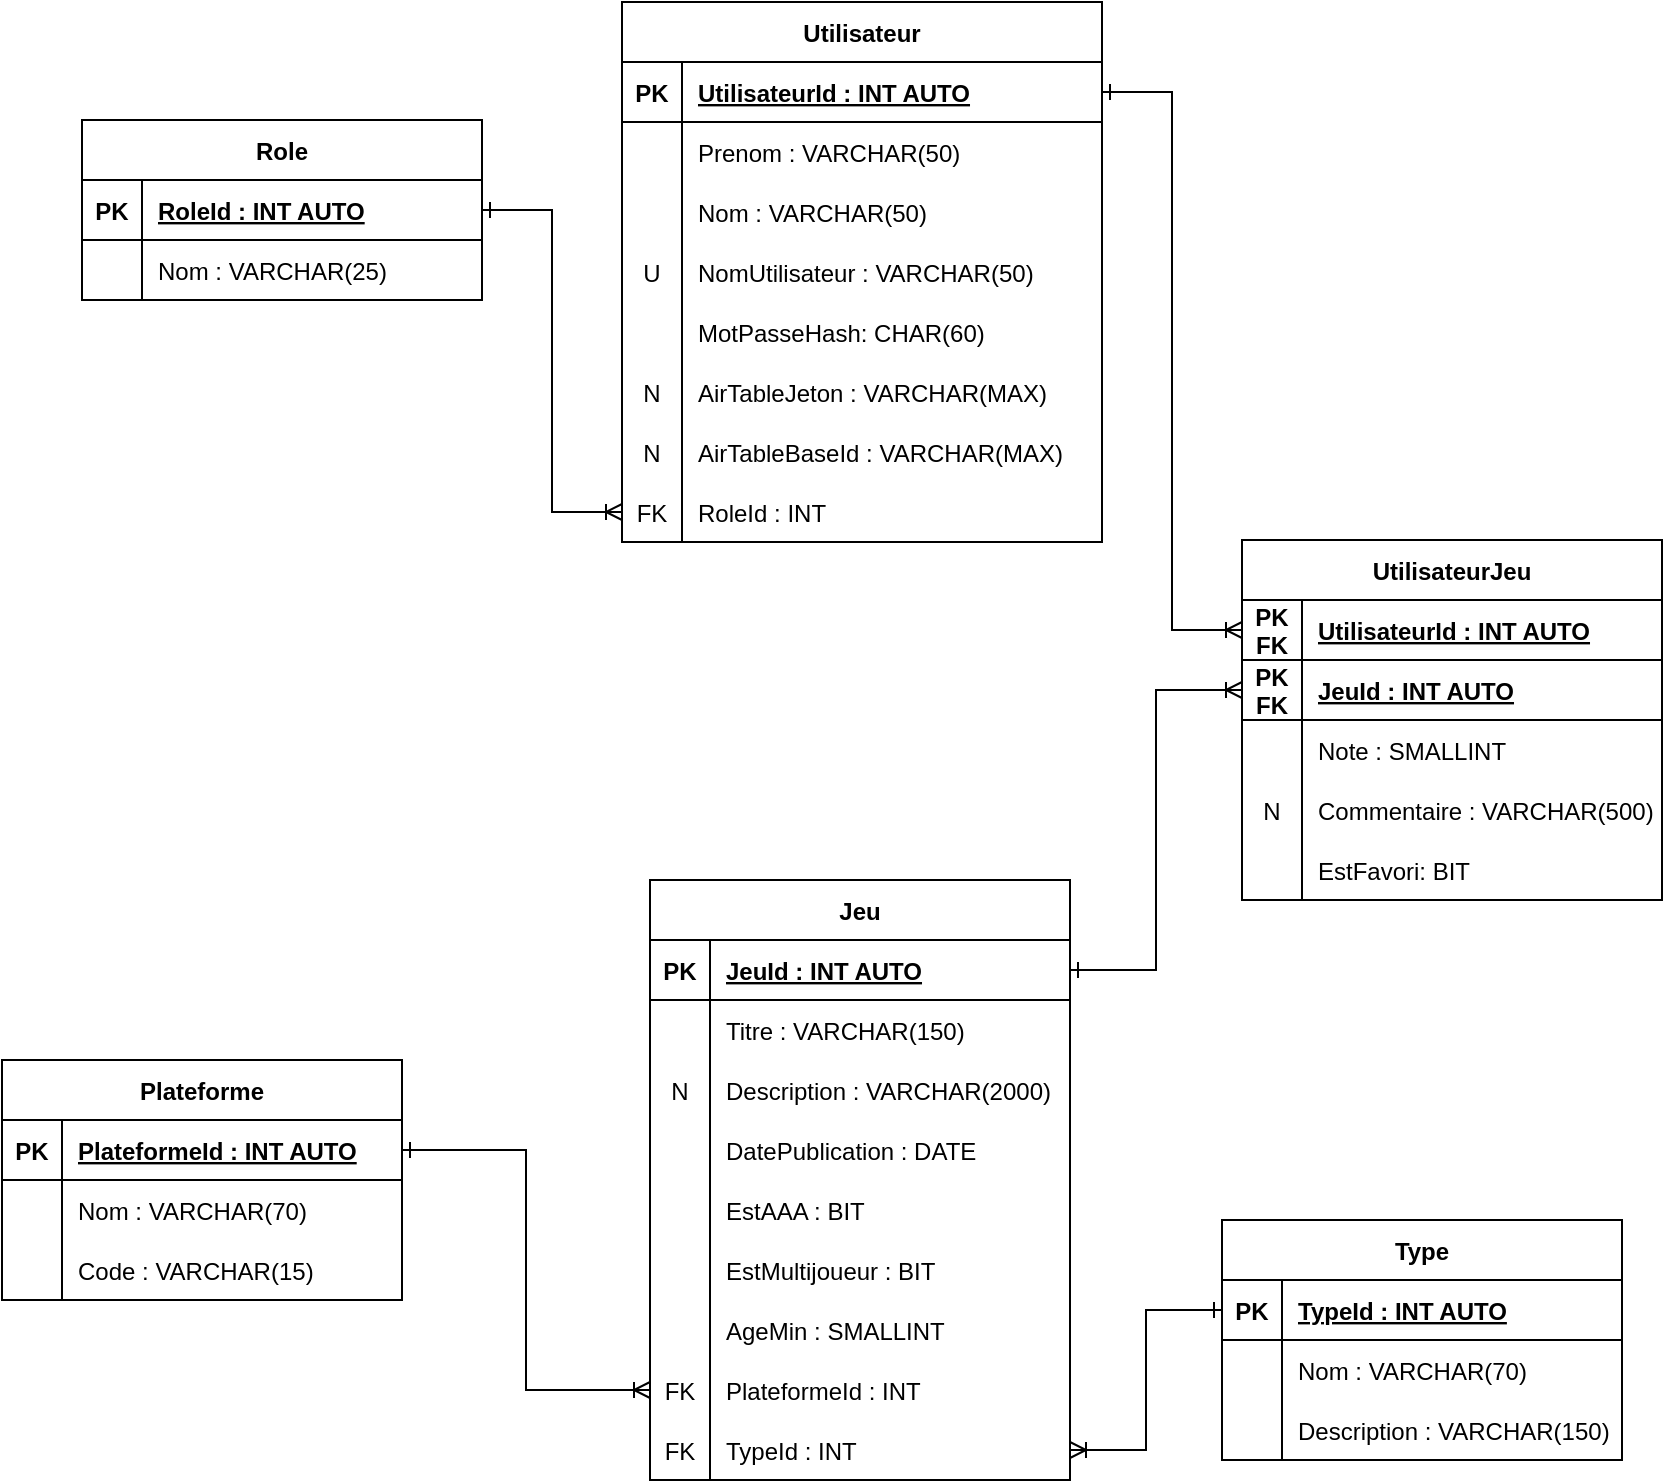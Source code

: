 <mxfile version="20.3.0" type="device"><diagram id="3HKhO9-HUU3BIoC1Ya8w" name="Page-1"><mxGraphModel dx="1038" dy="649" grid="1" gridSize="10" guides="1" tooltips="1" connect="1" arrows="1" fold="1" page="1" pageScale="1" pageWidth="827" pageHeight="1169" math="0" shadow="0"><root><mxCell id="0"/><mxCell id="1" parent="0"/><mxCell id="gZcbpFpNqDnOiTRMemEi-1" value="Utilisateur" style="shape=table;startSize=30;container=1;collapsible=1;childLayout=tableLayout;fixedRows=1;rowLines=0;fontStyle=1;align=center;resizeLast=1;" parent="1" vertex="1"><mxGeometry x="320" y="71" width="240" height="270" as="geometry"/></mxCell><mxCell id="gZcbpFpNqDnOiTRMemEi-2" value="" style="shape=tableRow;horizontal=0;startSize=0;swimlaneHead=0;swimlaneBody=0;fillColor=none;collapsible=0;dropTarget=0;points=[[0,0.5],[1,0.5]];portConstraint=eastwest;top=0;left=0;right=0;bottom=1;" parent="gZcbpFpNqDnOiTRMemEi-1" vertex="1"><mxGeometry y="30" width="240" height="30" as="geometry"/></mxCell><mxCell id="gZcbpFpNqDnOiTRMemEi-3" value="PK" style="shape=partialRectangle;connectable=0;fillColor=none;top=0;left=0;bottom=0;right=0;fontStyle=1;overflow=hidden;" parent="gZcbpFpNqDnOiTRMemEi-2" vertex="1"><mxGeometry width="30" height="30" as="geometry"><mxRectangle width="30" height="30" as="alternateBounds"/></mxGeometry></mxCell><mxCell id="gZcbpFpNqDnOiTRMemEi-4" value="UtilisateurId : INT AUTO" style="shape=partialRectangle;connectable=0;fillColor=none;top=0;left=0;bottom=0;right=0;align=left;spacingLeft=6;fontStyle=5;overflow=hidden;" parent="gZcbpFpNqDnOiTRMemEi-2" vertex="1"><mxGeometry x="30" width="210" height="30" as="geometry"><mxRectangle width="210" height="30" as="alternateBounds"/></mxGeometry></mxCell><mxCell id="gZcbpFpNqDnOiTRMemEi-5" value="" style="shape=tableRow;horizontal=0;startSize=0;swimlaneHead=0;swimlaneBody=0;fillColor=none;collapsible=0;dropTarget=0;points=[[0,0.5],[1,0.5]];portConstraint=eastwest;top=0;left=0;right=0;bottom=0;" parent="gZcbpFpNqDnOiTRMemEi-1" vertex="1"><mxGeometry y="60" width="240" height="30" as="geometry"/></mxCell><mxCell id="gZcbpFpNqDnOiTRMemEi-6" value="" style="shape=partialRectangle;connectable=0;fillColor=none;top=0;left=0;bottom=0;right=0;editable=1;overflow=hidden;" parent="gZcbpFpNqDnOiTRMemEi-5" vertex="1"><mxGeometry width="30" height="30" as="geometry"><mxRectangle width="30" height="30" as="alternateBounds"/></mxGeometry></mxCell><mxCell id="gZcbpFpNqDnOiTRMemEi-7" value="Prenom : VARCHAR(50)" style="shape=partialRectangle;connectable=0;fillColor=none;top=0;left=0;bottom=0;right=0;align=left;spacingLeft=6;overflow=hidden;" parent="gZcbpFpNqDnOiTRMemEi-5" vertex="1"><mxGeometry x="30" width="210" height="30" as="geometry"><mxRectangle width="210" height="30" as="alternateBounds"/></mxGeometry></mxCell><mxCell id="gZcbpFpNqDnOiTRMemEi-8" value="" style="shape=tableRow;horizontal=0;startSize=0;swimlaneHead=0;swimlaneBody=0;fillColor=none;collapsible=0;dropTarget=0;points=[[0,0.5],[1,0.5]];portConstraint=eastwest;top=0;left=0;right=0;bottom=0;" parent="gZcbpFpNqDnOiTRMemEi-1" vertex="1"><mxGeometry y="90" width="240" height="30" as="geometry"/></mxCell><mxCell id="gZcbpFpNqDnOiTRMemEi-9" value="" style="shape=partialRectangle;connectable=0;fillColor=none;top=0;left=0;bottom=0;right=0;editable=1;overflow=hidden;" parent="gZcbpFpNqDnOiTRMemEi-8" vertex="1"><mxGeometry width="30" height="30" as="geometry"><mxRectangle width="30" height="30" as="alternateBounds"/></mxGeometry></mxCell><mxCell id="gZcbpFpNqDnOiTRMemEi-10" value="Nom : VARCHAR(50)" style="shape=partialRectangle;connectable=0;fillColor=none;top=0;left=0;bottom=0;right=0;align=left;spacingLeft=6;overflow=hidden;" parent="gZcbpFpNqDnOiTRMemEi-8" vertex="1"><mxGeometry x="30" width="210" height="30" as="geometry"><mxRectangle width="210" height="30" as="alternateBounds"/></mxGeometry></mxCell><mxCell id="gZcbpFpNqDnOiTRMemEi-11" value="" style="shape=tableRow;horizontal=0;startSize=0;swimlaneHead=0;swimlaneBody=0;fillColor=none;collapsible=0;dropTarget=0;points=[[0,0.5],[1,0.5]];portConstraint=eastwest;top=0;left=0;right=0;bottom=0;" parent="gZcbpFpNqDnOiTRMemEi-1" vertex="1"><mxGeometry y="120" width="240" height="30" as="geometry"/></mxCell><mxCell id="gZcbpFpNqDnOiTRMemEi-12" value="U" style="shape=partialRectangle;connectable=0;fillColor=none;top=0;left=0;bottom=0;right=0;editable=1;overflow=hidden;" parent="gZcbpFpNqDnOiTRMemEi-11" vertex="1"><mxGeometry width="30" height="30" as="geometry"><mxRectangle width="30" height="30" as="alternateBounds"/></mxGeometry></mxCell><mxCell id="gZcbpFpNqDnOiTRMemEi-13" value="NomUtilisateur : VARCHAR(50)" style="shape=partialRectangle;connectable=0;fillColor=none;top=0;left=0;bottom=0;right=0;align=left;spacingLeft=6;overflow=hidden;" parent="gZcbpFpNqDnOiTRMemEi-11" vertex="1"><mxGeometry x="30" width="210" height="30" as="geometry"><mxRectangle width="210" height="30" as="alternateBounds"/></mxGeometry></mxCell><mxCell id="gZcbpFpNqDnOiTRMemEi-14" value="" style="shape=tableRow;horizontal=0;startSize=0;swimlaneHead=0;swimlaneBody=0;fillColor=none;collapsible=0;dropTarget=0;points=[[0,0.5],[1,0.5]];portConstraint=eastwest;top=0;left=0;right=0;bottom=0;" parent="gZcbpFpNqDnOiTRMemEi-1" vertex="1"><mxGeometry y="150" width="240" height="30" as="geometry"/></mxCell><mxCell id="gZcbpFpNqDnOiTRMemEi-15" value="" style="shape=partialRectangle;connectable=0;fillColor=none;top=0;left=0;bottom=0;right=0;editable=1;overflow=hidden;" parent="gZcbpFpNqDnOiTRMemEi-14" vertex="1"><mxGeometry width="30" height="30" as="geometry"><mxRectangle width="30" height="30" as="alternateBounds"/></mxGeometry></mxCell><mxCell id="gZcbpFpNqDnOiTRMemEi-16" value="MotPasseHash: CHAR(60)" style="shape=partialRectangle;connectable=0;fillColor=none;top=0;left=0;bottom=0;right=0;align=left;spacingLeft=6;overflow=hidden;" parent="gZcbpFpNqDnOiTRMemEi-14" vertex="1"><mxGeometry x="30" width="210" height="30" as="geometry"><mxRectangle width="210" height="30" as="alternateBounds"/></mxGeometry></mxCell><mxCell id="gZcbpFpNqDnOiTRMemEi-28" value="" style="shape=tableRow;horizontal=0;startSize=0;swimlaneHead=0;swimlaneBody=0;fillColor=none;collapsible=0;dropTarget=0;points=[[0,0.5],[1,0.5]];portConstraint=eastwest;top=0;left=0;right=0;bottom=0;" parent="gZcbpFpNqDnOiTRMemEi-1" vertex="1"><mxGeometry y="180" width="240" height="30" as="geometry"/></mxCell><mxCell id="gZcbpFpNqDnOiTRMemEi-29" value="N" style="shape=partialRectangle;connectable=0;fillColor=none;top=0;left=0;bottom=0;right=0;editable=1;overflow=hidden;" parent="gZcbpFpNqDnOiTRMemEi-28" vertex="1"><mxGeometry width="30" height="30" as="geometry"><mxRectangle width="30" height="30" as="alternateBounds"/></mxGeometry></mxCell><mxCell id="gZcbpFpNqDnOiTRMemEi-30" value="AirTableJeton : VARCHAR(MAX)" style="shape=partialRectangle;connectable=0;fillColor=none;top=0;left=0;bottom=0;right=0;align=left;spacingLeft=6;overflow=hidden;" parent="gZcbpFpNqDnOiTRMemEi-28" vertex="1"><mxGeometry x="30" width="210" height="30" as="geometry"><mxRectangle width="210" height="30" as="alternateBounds"/></mxGeometry></mxCell><mxCell id="gZcbpFpNqDnOiTRMemEi-31" value="" style="shape=tableRow;horizontal=0;startSize=0;swimlaneHead=0;swimlaneBody=0;fillColor=none;collapsible=0;dropTarget=0;points=[[0,0.5],[1,0.5]];portConstraint=eastwest;top=0;left=0;right=0;bottom=0;" parent="gZcbpFpNqDnOiTRMemEi-1" vertex="1"><mxGeometry y="210" width="240" height="30" as="geometry"/></mxCell><mxCell id="gZcbpFpNqDnOiTRMemEi-32" value="N" style="shape=partialRectangle;connectable=0;fillColor=none;top=0;left=0;bottom=0;right=0;editable=1;overflow=hidden;" parent="gZcbpFpNqDnOiTRMemEi-31" vertex="1"><mxGeometry width="30" height="30" as="geometry"><mxRectangle width="30" height="30" as="alternateBounds"/></mxGeometry></mxCell><mxCell id="gZcbpFpNqDnOiTRMemEi-33" value="AirTableBaseId : VARCHAR(MAX)" style="shape=partialRectangle;connectable=0;fillColor=none;top=0;left=0;bottom=0;right=0;align=left;spacingLeft=6;overflow=hidden;" parent="gZcbpFpNqDnOiTRMemEi-31" vertex="1"><mxGeometry x="30" width="210" height="30" as="geometry"><mxRectangle width="210" height="30" as="alternateBounds"/></mxGeometry></mxCell><mxCell id="gZcbpFpNqDnOiTRMemEi-17" value="" style="shape=tableRow;horizontal=0;startSize=0;swimlaneHead=0;swimlaneBody=0;fillColor=none;collapsible=0;dropTarget=0;points=[[0,0.5],[1,0.5]];portConstraint=eastwest;top=0;left=0;right=0;bottom=0;" parent="gZcbpFpNqDnOiTRMemEi-1" vertex="1"><mxGeometry y="240" width="240" height="30" as="geometry"/></mxCell><mxCell id="gZcbpFpNqDnOiTRMemEi-18" value="FK" style="shape=partialRectangle;connectable=0;fillColor=none;top=0;left=0;bottom=0;right=0;editable=1;overflow=hidden;" parent="gZcbpFpNqDnOiTRMemEi-17" vertex="1"><mxGeometry width="30" height="30" as="geometry"><mxRectangle width="30" height="30" as="alternateBounds"/></mxGeometry></mxCell><mxCell id="gZcbpFpNqDnOiTRMemEi-19" value="RoleId : INT" style="shape=partialRectangle;connectable=0;fillColor=none;top=0;left=0;bottom=0;right=0;align=left;spacingLeft=6;overflow=hidden;" parent="gZcbpFpNqDnOiTRMemEi-17" vertex="1"><mxGeometry x="30" width="210" height="30" as="geometry"><mxRectangle width="210" height="30" as="alternateBounds"/></mxGeometry></mxCell><mxCell id="gZcbpFpNqDnOiTRMemEi-38" value="Jeu" style="shape=table;startSize=30;container=1;collapsible=1;childLayout=tableLayout;fixedRows=1;rowLines=0;fontStyle=1;align=center;resizeLast=1;" parent="1" vertex="1"><mxGeometry x="334" y="510" width="210" height="300" as="geometry"/></mxCell><mxCell id="gZcbpFpNqDnOiTRMemEi-39" value="" style="shape=tableRow;horizontal=0;startSize=0;swimlaneHead=0;swimlaneBody=0;fillColor=none;collapsible=0;dropTarget=0;points=[[0,0.5],[1,0.5]];portConstraint=eastwest;top=0;left=0;right=0;bottom=1;" parent="gZcbpFpNqDnOiTRMemEi-38" vertex="1"><mxGeometry y="30" width="210" height="30" as="geometry"/></mxCell><mxCell id="gZcbpFpNqDnOiTRMemEi-40" value="PK" style="shape=partialRectangle;connectable=0;fillColor=none;top=0;left=0;bottom=0;right=0;fontStyle=1;overflow=hidden;" parent="gZcbpFpNqDnOiTRMemEi-39" vertex="1"><mxGeometry width="30" height="30" as="geometry"><mxRectangle width="30" height="30" as="alternateBounds"/></mxGeometry></mxCell><mxCell id="gZcbpFpNqDnOiTRMemEi-41" value="JeuId : INT AUTO" style="shape=partialRectangle;connectable=0;fillColor=none;top=0;left=0;bottom=0;right=0;align=left;spacingLeft=6;fontStyle=5;overflow=hidden;" parent="gZcbpFpNqDnOiTRMemEi-39" vertex="1"><mxGeometry x="30" width="180" height="30" as="geometry"><mxRectangle width="180" height="30" as="alternateBounds"/></mxGeometry></mxCell><mxCell id="gZcbpFpNqDnOiTRMemEi-42" value="" style="shape=tableRow;horizontal=0;startSize=0;swimlaneHead=0;swimlaneBody=0;fillColor=none;collapsible=0;dropTarget=0;points=[[0,0.5],[1,0.5]];portConstraint=eastwest;top=0;left=0;right=0;bottom=0;" parent="gZcbpFpNqDnOiTRMemEi-38" vertex="1"><mxGeometry y="60" width="210" height="30" as="geometry"/></mxCell><mxCell id="gZcbpFpNqDnOiTRMemEi-43" value="" style="shape=partialRectangle;connectable=0;fillColor=none;top=0;left=0;bottom=0;right=0;editable=1;overflow=hidden;" parent="gZcbpFpNqDnOiTRMemEi-42" vertex="1"><mxGeometry width="30" height="30" as="geometry"><mxRectangle width="30" height="30" as="alternateBounds"/></mxGeometry></mxCell><mxCell id="gZcbpFpNqDnOiTRMemEi-44" value="Titre : VARCHAR(150)" style="shape=partialRectangle;connectable=0;fillColor=none;top=0;left=0;bottom=0;right=0;align=left;spacingLeft=6;overflow=hidden;" parent="gZcbpFpNqDnOiTRMemEi-42" vertex="1"><mxGeometry x="30" width="180" height="30" as="geometry"><mxRectangle width="180" height="30" as="alternateBounds"/></mxGeometry></mxCell><mxCell id="gZcbpFpNqDnOiTRMemEi-45" value="" style="shape=tableRow;horizontal=0;startSize=0;swimlaneHead=0;swimlaneBody=0;fillColor=none;collapsible=0;dropTarget=0;points=[[0,0.5],[1,0.5]];portConstraint=eastwest;top=0;left=0;right=0;bottom=0;" parent="gZcbpFpNqDnOiTRMemEi-38" vertex="1"><mxGeometry y="90" width="210" height="30" as="geometry"/></mxCell><mxCell id="gZcbpFpNqDnOiTRMemEi-46" value="N" style="shape=partialRectangle;connectable=0;fillColor=none;top=0;left=0;bottom=0;right=0;editable=1;overflow=hidden;" parent="gZcbpFpNqDnOiTRMemEi-45" vertex="1"><mxGeometry width="30" height="30" as="geometry"><mxRectangle width="30" height="30" as="alternateBounds"/></mxGeometry></mxCell><mxCell id="gZcbpFpNqDnOiTRMemEi-47" value="Description : VARCHAR(2000)" style="shape=partialRectangle;connectable=0;fillColor=none;top=0;left=0;bottom=0;right=0;align=left;spacingLeft=6;overflow=hidden;" parent="gZcbpFpNqDnOiTRMemEi-45" vertex="1"><mxGeometry x="30" width="180" height="30" as="geometry"><mxRectangle width="180" height="30" as="alternateBounds"/></mxGeometry></mxCell><mxCell id="gZcbpFpNqDnOiTRMemEi-48" value="" style="shape=tableRow;horizontal=0;startSize=0;swimlaneHead=0;swimlaneBody=0;fillColor=none;collapsible=0;dropTarget=0;points=[[0,0.5],[1,0.5]];portConstraint=eastwest;top=0;left=0;right=0;bottom=0;" parent="gZcbpFpNqDnOiTRMemEi-38" vertex="1"><mxGeometry y="120" width="210" height="30" as="geometry"/></mxCell><mxCell id="gZcbpFpNqDnOiTRMemEi-49" value="" style="shape=partialRectangle;connectable=0;fillColor=none;top=0;left=0;bottom=0;right=0;editable=1;overflow=hidden;" parent="gZcbpFpNqDnOiTRMemEi-48" vertex="1"><mxGeometry width="30" height="30" as="geometry"><mxRectangle width="30" height="30" as="alternateBounds"/></mxGeometry></mxCell><mxCell id="gZcbpFpNqDnOiTRMemEi-50" value="DatePublication : DATE" style="shape=partialRectangle;connectable=0;fillColor=none;top=0;left=0;bottom=0;right=0;align=left;spacingLeft=6;overflow=hidden;" parent="gZcbpFpNqDnOiTRMemEi-48" vertex="1"><mxGeometry x="30" width="180" height="30" as="geometry"><mxRectangle width="180" height="30" as="alternateBounds"/></mxGeometry></mxCell><mxCell id="QMsxJXYz7mhaWaohUpVH-1" value="" style="shape=tableRow;horizontal=0;startSize=0;swimlaneHead=0;swimlaneBody=0;fillColor=none;collapsible=0;dropTarget=0;points=[[0,0.5],[1,0.5]];portConstraint=eastwest;top=0;left=0;right=0;bottom=0;" parent="gZcbpFpNqDnOiTRMemEi-38" vertex="1"><mxGeometry y="150" width="210" height="30" as="geometry"/></mxCell><mxCell id="QMsxJXYz7mhaWaohUpVH-2" value="" style="shape=partialRectangle;connectable=0;fillColor=none;top=0;left=0;bottom=0;right=0;editable=1;overflow=hidden;" parent="QMsxJXYz7mhaWaohUpVH-1" vertex="1"><mxGeometry width="30" height="30" as="geometry"><mxRectangle width="30" height="30" as="alternateBounds"/></mxGeometry></mxCell><mxCell id="QMsxJXYz7mhaWaohUpVH-3" value="EstAAA : BIT" style="shape=partialRectangle;connectable=0;fillColor=none;top=0;left=0;bottom=0;right=0;align=left;spacingLeft=6;overflow=hidden;" parent="QMsxJXYz7mhaWaohUpVH-1" vertex="1"><mxGeometry x="30" width="180" height="30" as="geometry"><mxRectangle width="180" height="30" as="alternateBounds"/></mxGeometry></mxCell><mxCell id="ftY0vWU8_jk1AskhaTd9-18" value="" style="shape=tableRow;horizontal=0;startSize=0;swimlaneHead=0;swimlaneBody=0;fillColor=none;collapsible=0;dropTarget=0;points=[[0,0.5],[1,0.5]];portConstraint=eastwest;top=0;left=0;right=0;bottom=0;" parent="gZcbpFpNqDnOiTRMemEi-38" vertex="1"><mxGeometry y="180" width="210" height="30" as="geometry"/></mxCell><mxCell id="ftY0vWU8_jk1AskhaTd9-19" value="" style="shape=partialRectangle;connectable=0;fillColor=none;top=0;left=0;bottom=0;right=0;editable=1;overflow=hidden;" parent="ftY0vWU8_jk1AskhaTd9-18" vertex="1"><mxGeometry width="30" height="30" as="geometry"><mxRectangle width="30" height="30" as="alternateBounds"/></mxGeometry></mxCell><mxCell id="ftY0vWU8_jk1AskhaTd9-20" value="EstMultijoueur : BIT" style="shape=partialRectangle;connectable=0;fillColor=none;top=0;left=0;bottom=0;right=0;align=left;spacingLeft=6;overflow=hidden;" parent="ftY0vWU8_jk1AskhaTd9-18" vertex="1"><mxGeometry x="30" width="180" height="30" as="geometry"><mxRectangle width="180" height="30" as="alternateBounds"/></mxGeometry></mxCell><mxCell id="gZcbpFpNqDnOiTRMemEi-87" value="" style="shape=tableRow;horizontal=0;startSize=0;swimlaneHead=0;swimlaneBody=0;fillColor=none;collapsible=0;dropTarget=0;points=[[0,0.5],[1,0.5]];portConstraint=eastwest;top=0;left=0;right=0;bottom=0;" parent="gZcbpFpNqDnOiTRMemEi-38" vertex="1"><mxGeometry y="210" width="210" height="30" as="geometry"/></mxCell><mxCell id="gZcbpFpNqDnOiTRMemEi-88" value="" style="shape=partialRectangle;connectable=0;fillColor=none;top=0;left=0;bottom=0;right=0;editable=1;overflow=hidden;" parent="gZcbpFpNqDnOiTRMemEi-87" vertex="1"><mxGeometry width="30" height="30" as="geometry"><mxRectangle width="30" height="30" as="alternateBounds"/></mxGeometry></mxCell><mxCell id="gZcbpFpNqDnOiTRMemEi-89" value="AgeMin : SMALLINT" style="shape=partialRectangle;connectable=0;fillColor=none;top=0;left=0;bottom=0;right=0;align=left;spacingLeft=6;overflow=hidden;" parent="gZcbpFpNqDnOiTRMemEi-87" vertex="1"><mxGeometry x="30" width="180" height="30" as="geometry"><mxRectangle width="180" height="30" as="alternateBounds"/></mxGeometry></mxCell><mxCell id="gZcbpFpNqDnOiTRMemEi-90" value="" style="shape=tableRow;horizontal=0;startSize=0;swimlaneHead=0;swimlaneBody=0;fillColor=none;collapsible=0;dropTarget=0;points=[[0,0.5],[1,0.5]];portConstraint=eastwest;top=0;left=0;right=0;bottom=0;" parent="gZcbpFpNqDnOiTRMemEi-38" vertex="1"><mxGeometry y="240" width="210" height="30" as="geometry"/></mxCell><mxCell id="gZcbpFpNqDnOiTRMemEi-91" value="FK" style="shape=partialRectangle;connectable=0;fillColor=none;top=0;left=0;bottom=0;right=0;editable=1;overflow=hidden;" parent="gZcbpFpNqDnOiTRMemEi-90" vertex="1"><mxGeometry width="30" height="30" as="geometry"><mxRectangle width="30" height="30" as="alternateBounds"/></mxGeometry></mxCell><mxCell id="gZcbpFpNqDnOiTRMemEi-92" value="PlateformeId : INT" style="shape=partialRectangle;connectable=0;fillColor=none;top=0;left=0;bottom=0;right=0;align=left;spacingLeft=6;overflow=hidden;" parent="gZcbpFpNqDnOiTRMemEi-90" vertex="1"><mxGeometry x="30" width="180" height="30" as="geometry"><mxRectangle width="180" height="30" as="alternateBounds"/></mxGeometry></mxCell><mxCell id="ftY0vWU8_jk1AskhaTd9-1" value="" style="shape=tableRow;horizontal=0;startSize=0;swimlaneHead=0;swimlaneBody=0;fillColor=none;collapsible=0;dropTarget=0;points=[[0,0.5],[1,0.5]];portConstraint=eastwest;top=0;left=0;right=0;bottom=0;" parent="gZcbpFpNqDnOiTRMemEi-38" vertex="1"><mxGeometry y="270" width="210" height="30" as="geometry"/></mxCell><mxCell id="ftY0vWU8_jk1AskhaTd9-2" value="FK" style="shape=partialRectangle;connectable=0;fillColor=none;top=0;left=0;bottom=0;right=0;editable=1;overflow=hidden;" parent="ftY0vWU8_jk1AskhaTd9-1" vertex="1"><mxGeometry width="30" height="30" as="geometry"><mxRectangle width="30" height="30" as="alternateBounds"/></mxGeometry></mxCell><mxCell id="ftY0vWU8_jk1AskhaTd9-3" value="TypeId : INT" style="shape=partialRectangle;connectable=0;fillColor=none;top=0;left=0;bottom=0;right=0;align=left;spacingLeft=6;overflow=hidden;" parent="ftY0vWU8_jk1AskhaTd9-1" vertex="1"><mxGeometry x="30" width="180" height="30" as="geometry"><mxRectangle width="180" height="30" as="alternateBounds"/></mxGeometry></mxCell><mxCell id="gZcbpFpNqDnOiTRMemEi-64" value="Plateforme" style="shape=table;startSize=30;container=1;collapsible=1;childLayout=tableLayout;fixedRows=1;rowLines=0;fontStyle=1;align=center;resizeLast=1;" parent="1" vertex="1"><mxGeometry x="10" y="600" width="200" height="120" as="geometry"/></mxCell><mxCell id="gZcbpFpNqDnOiTRMemEi-65" value="" style="shape=tableRow;horizontal=0;startSize=0;swimlaneHead=0;swimlaneBody=0;fillColor=none;collapsible=0;dropTarget=0;points=[[0,0.5],[1,0.5]];portConstraint=eastwest;top=0;left=0;right=0;bottom=1;" parent="gZcbpFpNqDnOiTRMemEi-64" vertex="1"><mxGeometry y="30" width="200" height="30" as="geometry"/></mxCell><mxCell id="gZcbpFpNqDnOiTRMemEi-66" value="PK" style="shape=partialRectangle;connectable=0;fillColor=none;top=0;left=0;bottom=0;right=0;fontStyle=1;overflow=hidden;" parent="gZcbpFpNqDnOiTRMemEi-65" vertex="1"><mxGeometry width="30" height="30" as="geometry"><mxRectangle width="30" height="30" as="alternateBounds"/></mxGeometry></mxCell><mxCell id="gZcbpFpNqDnOiTRMemEi-67" value="PlateformeId : INT AUTO" style="shape=partialRectangle;connectable=0;fillColor=none;top=0;left=0;bottom=0;right=0;align=left;spacingLeft=6;fontStyle=5;overflow=hidden;" parent="gZcbpFpNqDnOiTRMemEi-65" vertex="1"><mxGeometry x="30" width="170" height="30" as="geometry"><mxRectangle width="170" height="30" as="alternateBounds"/></mxGeometry></mxCell><mxCell id="gZcbpFpNqDnOiTRMemEi-68" value="" style="shape=tableRow;horizontal=0;startSize=0;swimlaneHead=0;swimlaneBody=0;fillColor=none;collapsible=0;dropTarget=0;points=[[0,0.5],[1,0.5]];portConstraint=eastwest;top=0;left=0;right=0;bottom=0;" parent="gZcbpFpNqDnOiTRMemEi-64" vertex="1"><mxGeometry y="60" width="200" height="30" as="geometry"/></mxCell><mxCell id="gZcbpFpNqDnOiTRMemEi-69" value="" style="shape=partialRectangle;connectable=0;fillColor=none;top=0;left=0;bottom=0;right=0;editable=1;overflow=hidden;" parent="gZcbpFpNqDnOiTRMemEi-68" vertex="1"><mxGeometry width="30" height="30" as="geometry"><mxRectangle width="30" height="30" as="alternateBounds"/></mxGeometry></mxCell><mxCell id="gZcbpFpNqDnOiTRMemEi-70" value="Nom : VARCHAR(70)" style="shape=partialRectangle;connectable=0;fillColor=none;top=0;left=0;bottom=0;right=0;align=left;spacingLeft=6;overflow=hidden;" parent="gZcbpFpNqDnOiTRMemEi-68" vertex="1"><mxGeometry x="30" width="170" height="30" as="geometry"><mxRectangle width="170" height="30" as="alternateBounds"/></mxGeometry></mxCell><mxCell id="gZcbpFpNqDnOiTRMemEi-71" value="" style="shape=tableRow;horizontal=0;startSize=0;swimlaneHead=0;swimlaneBody=0;fillColor=none;collapsible=0;dropTarget=0;points=[[0,0.5],[1,0.5]];portConstraint=eastwest;top=0;left=0;right=0;bottom=0;" parent="gZcbpFpNqDnOiTRMemEi-64" vertex="1"><mxGeometry y="90" width="200" height="30" as="geometry"/></mxCell><mxCell id="gZcbpFpNqDnOiTRMemEi-72" value="" style="shape=partialRectangle;connectable=0;fillColor=none;top=0;left=0;bottom=0;right=0;editable=1;overflow=hidden;" parent="gZcbpFpNqDnOiTRMemEi-71" vertex="1"><mxGeometry width="30" height="30" as="geometry"><mxRectangle width="30" height="30" as="alternateBounds"/></mxGeometry></mxCell><mxCell id="gZcbpFpNqDnOiTRMemEi-73" value="Code : VARCHAR(15)" style="shape=partialRectangle;connectable=0;fillColor=none;top=0;left=0;bottom=0;right=0;align=left;spacingLeft=6;overflow=hidden;" parent="gZcbpFpNqDnOiTRMemEi-71" vertex="1"><mxGeometry x="30" width="170" height="30" as="geometry"><mxRectangle width="170" height="30" as="alternateBounds"/></mxGeometry></mxCell><mxCell id="gZcbpFpNqDnOiTRMemEi-100" value="UtilisateurJeu" style="shape=table;startSize=30;container=1;collapsible=1;childLayout=tableLayout;fixedRows=1;rowLines=0;fontStyle=1;align=center;resizeLast=1;" parent="1" vertex="1"><mxGeometry x="630" y="340" width="210" height="180" as="geometry"/></mxCell><mxCell id="gZcbpFpNqDnOiTRMemEi-101" value="" style="shape=tableRow;horizontal=0;startSize=0;swimlaneHead=0;swimlaneBody=0;fillColor=none;collapsible=0;dropTarget=0;points=[[0,0.5],[1,0.5]];portConstraint=eastwest;top=0;left=0;right=0;bottom=1;" parent="gZcbpFpNqDnOiTRMemEi-100" vertex="1"><mxGeometry y="30" width="210" height="30" as="geometry"/></mxCell><mxCell id="gZcbpFpNqDnOiTRMemEi-102" value="PK&#10;FK" style="shape=partialRectangle;connectable=0;fillColor=none;top=0;left=0;bottom=0;right=0;fontStyle=1;overflow=hidden;" parent="gZcbpFpNqDnOiTRMemEi-101" vertex="1"><mxGeometry width="30" height="30" as="geometry"><mxRectangle width="30" height="30" as="alternateBounds"/></mxGeometry></mxCell><mxCell id="gZcbpFpNqDnOiTRMemEi-103" value="UtilisateurId : INT AUTO" style="shape=partialRectangle;connectable=0;fillColor=none;top=0;left=0;bottom=0;right=0;align=left;spacingLeft=6;fontStyle=5;overflow=hidden;" parent="gZcbpFpNqDnOiTRMemEi-101" vertex="1"><mxGeometry x="30" width="180" height="30" as="geometry"><mxRectangle width="180" height="30" as="alternateBounds"/></mxGeometry></mxCell><mxCell id="gZcbpFpNqDnOiTRMemEi-104" value="" style="shape=tableRow;horizontal=0;startSize=0;swimlaneHead=0;swimlaneBody=0;fillColor=none;collapsible=0;dropTarget=0;points=[[0,0.5],[1,0.5]];portConstraint=eastwest;top=0;left=0;right=0;bottom=1;" parent="gZcbpFpNqDnOiTRMemEi-100" vertex="1"><mxGeometry y="60" width="210" height="30" as="geometry"/></mxCell><mxCell id="gZcbpFpNqDnOiTRMemEi-105" value="PK&#10;FK" style="shape=partialRectangle;connectable=0;fillColor=none;top=0;left=0;bottom=0;right=0;fontStyle=1;overflow=hidden;" parent="gZcbpFpNqDnOiTRMemEi-104" vertex="1"><mxGeometry width="30" height="30" as="geometry"><mxRectangle width="30" height="30" as="alternateBounds"/></mxGeometry></mxCell><mxCell id="gZcbpFpNqDnOiTRMemEi-106" value="JeuId : INT AUTO" style="shape=partialRectangle;connectable=0;fillColor=none;top=0;left=0;bottom=0;right=0;align=left;spacingLeft=6;fontStyle=5;overflow=hidden;" parent="gZcbpFpNqDnOiTRMemEi-104" vertex="1"><mxGeometry x="30" width="180" height="30" as="geometry"><mxRectangle width="180" height="30" as="alternateBounds"/></mxGeometry></mxCell><mxCell id="gZcbpFpNqDnOiTRMemEi-107" value="" style="shape=tableRow;horizontal=0;startSize=0;swimlaneHead=0;swimlaneBody=0;fillColor=none;collapsible=0;dropTarget=0;points=[[0,0.5],[1,0.5]];portConstraint=eastwest;top=0;left=0;right=0;bottom=0;" parent="gZcbpFpNqDnOiTRMemEi-100" vertex="1"><mxGeometry y="90" width="210" height="30" as="geometry"/></mxCell><mxCell id="gZcbpFpNqDnOiTRMemEi-108" value="" style="shape=partialRectangle;connectable=0;fillColor=none;top=0;left=0;bottom=0;right=0;editable=1;overflow=hidden;" parent="gZcbpFpNqDnOiTRMemEi-107" vertex="1"><mxGeometry width="30" height="30" as="geometry"><mxRectangle width="30" height="30" as="alternateBounds"/></mxGeometry></mxCell><mxCell id="gZcbpFpNqDnOiTRMemEi-109" value="Note : SMALLINT" style="shape=partialRectangle;connectable=0;fillColor=none;top=0;left=0;bottom=0;right=0;align=left;spacingLeft=6;overflow=hidden;" parent="gZcbpFpNqDnOiTRMemEi-107" vertex="1"><mxGeometry x="30" width="180" height="30" as="geometry"><mxRectangle width="180" height="30" as="alternateBounds"/></mxGeometry></mxCell><mxCell id="gZcbpFpNqDnOiTRMemEi-110" value="" style="shape=tableRow;horizontal=0;startSize=0;swimlaneHead=0;swimlaneBody=0;fillColor=none;collapsible=0;dropTarget=0;points=[[0,0.5],[1,0.5]];portConstraint=eastwest;top=0;left=0;right=0;bottom=0;" parent="gZcbpFpNqDnOiTRMemEi-100" vertex="1"><mxGeometry y="120" width="210" height="30" as="geometry"/></mxCell><mxCell id="gZcbpFpNqDnOiTRMemEi-111" value="N" style="shape=partialRectangle;connectable=0;fillColor=none;top=0;left=0;bottom=0;right=0;editable=1;overflow=hidden;" parent="gZcbpFpNqDnOiTRMemEi-110" vertex="1"><mxGeometry width="30" height="30" as="geometry"><mxRectangle width="30" height="30" as="alternateBounds"/></mxGeometry></mxCell><mxCell id="gZcbpFpNqDnOiTRMemEi-112" value="Commentaire : VARCHAR(500)" style="shape=partialRectangle;connectable=0;fillColor=none;top=0;left=0;bottom=0;right=0;align=left;spacingLeft=6;overflow=hidden;" parent="gZcbpFpNqDnOiTRMemEi-110" vertex="1"><mxGeometry x="30" width="180" height="30" as="geometry"><mxRectangle width="180" height="30" as="alternateBounds"/></mxGeometry></mxCell><mxCell id="gZcbpFpNqDnOiTRMemEi-113" value="" style="shape=tableRow;horizontal=0;startSize=0;swimlaneHead=0;swimlaneBody=0;fillColor=none;collapsible=0;dropTarget=0;points=[[0,0.5],[1,0.5]];portConstraint=eastwest;top=0;left=0;right=0;bottom=0;" parent="gZcbpFpNqDnOiTRMemEi-100" vertex="1"><mxGeometry y="150" width="210" height="30" as="geometry"/></mxCell><mxCell id="gZcbpFpNqDnOiTRMemEi-114" value="" style="shape=partialRectangle;connectable=0;fillColor=none;top=0;left=0;bottom=0;right=0;editable=1;overflow=hidden;" parent="gZcbpFpNqDnOiTRMemEi-113" vertex="1"><mxGeometry width="30" height="30" as="geometry"><mxRectangle width="30" height="30" as="alternateBounds"/></mxGeometry></mxCell><mxCell id="gZcbpFpNqDnOiTRMemEi-115" value="EstFavori: BIT" style="shape=partialRectangle;connectable=0;fillColor=none;top=0;left=0;bottom=0;right=0;align=left;spacingLeft=6;overflow=hidden;" parent="gZcbpFpNqDnOiTRMemEi-113" vertex="1"><mxGeometry x="30" width="180" height="30" as="geometry"><mxRectangle width="180" height="30" as="alternateBounds"/></mxGeometry></mxCell><mxCell id="gZcbpFpNqDnOiTRMemEi-116" style="edgeStyle=orthogonalEdgeStyle;rounded=0;orthogonalLoop=1;jettySize=auto;html=1;startArrow=ERoneToMany;startFill=0;endArrow=ERone;endFill=0;" parent="1" source="gZcbpFpNqDnOiTRMemEi-101" target="gZcbpFpNqDnOiTRMemEi-2" edge="1"><mxGeometry relative="1" as="geometry"/></mxCell><mxCell id="gZcbpFpNqDnOiTRMemEi-117" style="edgeStyle=orthogonalEdgeStyle;rounded=0;orthogonalLoop=1;jettySize=auto;html=1;exitX=0;exitY=0.5;exitDx=0;exitDy=0;entryX=1;entryY=0.5;entryDx=0;entryDy=0;startArrow=ERoneToMany;startFill=0;endArrow=ERone;endFill=0;" parent="1" source="gZcbpFpNqDnOiTRMemEi-104" target="gZcbpFpNqDnOiTRMemEi-39" edge="1"><mxGeometry relative="1" as="geometry"/></mxCell><mxCell id="ftY0vWU8_jk1AskhaTd9-4" value="Type" style="shape=table;startSize=30;container=1;collapsible=1;childLayout=tableLayout;fixedRows=1;rowLines=0;fontStyle=1;align=center;resizeLast=1;" parent="1" vertex="1"><mxGeometry x="620" y="680" width="200" height="120" as="geometry"/></mxCell><mxCell id="ftY0vWU8_jk1AskhaTd9-5" value="" style="shape=tableRow;horizontal=0;startSize=0;swimlaneHead=0;swimlaneBody=0;fillColor=none;collapsible=0;dropTarget=0;points=[[0,0.5],[1,0.5]];portConstraint=eastwest;top=0;left=0;right=0;bottom=1;" parent="ftY0vWU8_jk1AskhaTd9-4" vertex="1"><mxGeometry y="30" width="200" height="30" as="geometry"/></mxCell><mxCell id="ftY0vWU8_jk1AskhaTd9-6" value="PK" style="shape=partialRectangle;connectable=0;fillColor=none;top=0;left=0;bottom=0;right=0;fontStyle=1;overflow=hidden;" parent="ftY0vWU8_jk1AskhaTd9-5" vertex="1"><mxGeometry width="30" height="30" as="geometry"><mxRectangle width="30" height="30" as="alternateBounds"/></mxGeometry></mxCell><mxCell id="ftY0vWU8_jk1AskhaTd9-7" value="TypeId : INT AUTO" style="shape=partialRectangle;connectable=0;fillColor=none;top=0;left=0;bottom=0;right=0;align=left;spacingLeft=6;fontStyle=5;overflow=hidden;" parent="ftY0vWU8_jk1AskhaTd9-5" vertex="1"><mxGeometry x="30" width="170" height="30" as="geometry"><mxRectangle width="170" height="30" as="alternateBounds"/></mxGeometry></mxCell><mxCell id="ftY0vWU8_jk1AskhaTd9-11" value="" style="shape=tableRow;horizontal=0;startSize=0;swimlaneHead=0;swimlaneBody=0;fillColor=none;collapsible=0;dropTarget=0;points=[[0,0.5],[1,0.5]];portConstraint=eastwest;top=0;left=0;right=0;bottom=0;" parent="ftY0vWU8_jk1AskhaTd9-4" vertex="1"><mxGeometry y="60" width="200" height="30" as="geometry"/></mxCell><mxCell id="ftY0vWU8_jk1AskhaTd9-12" value="" style="shape=partialRectangle;connectable=0;fillColor=none;top=0;left=0;bottom=0;right=0;editable=1;overflow=hidden;" parent="ftY0vWU8_jk1AskhaTd9-11" vertex="1"><mxGeometry width="30" height="30" as="geometry"><mxRectangle width="30" height="30" as="alternateBounds"/></mxGeometry></mxCell><mxCell id="ftY0vWU8_jk1AskhaTd9-13" value="Nom : VARCHAR(70)" style="shape=partialRectangle;connectable=0;fillColor=none;top=0;left=0;bottom=0;right=0;align=left;spacingLeft=6;overflow=hidden;" parent="ftY0vWU8_jk1AskhaTd9-11" vertex="1"><mxGeometry x="30" width="170" height="30" as="geometry"><mxRectangle width="170" height="30" as="alternateBounds"/></mxGeometry></mxCell><mxCell id="ftY0vWU8_jk1AskhaTd9-15" value="" style="shape=tableRow;horizontal=0;startSize=0;swimlaneHead=0;swimlaneBody=0;fillColor=none;collapsible=0;dropTarget=0;points=[[0,0.5],[1,0.5]];portConstraint=eastwest;top=0;left=0;right=0;bottom=0;" parent="ftY0vWU8_jk1AskhaTd9-4" vertex="1"><mxGeometry y="90" width="200" height="30" as="geometry"/></mxCell><mxCell id="ftY0vWU8_jk1AskhaTd9-16" value="" style="shape=partialRectangle;connectable=0;fillColor=none;top=0;left=0;bottom=0;right=0;editable=1;overflow=hidden;" parent="ftY0vWU8_jk1AskhaTd9-15" vertex="1"><mxGeometry width="30" height="30" as="geometry"><mxRectangle width="30" height="30" as="alternateBounds"/></mxGeometry></mxCell><mxCell id="ftY0vWU8_jk1AskhaTd9-17" value="Description : VARCHAR(150)" style="shape=partialRectangle;connectable=0;fillColor=none;top=0;left=0;bottom=0;right=0;align=left;spacingLeft=6;overflow=hidden;" parent="ftY0vWU8_jk1AskhaTd9-15" vertex="1"><mxGeometry x="30" width="170" height="30" as="geometry"><mxRectangle width="170" height="30" as="alternateBounds"/></mxGeometry></mxCell><mxCell id="ftY0vWU8_jk1AskhaTd9-14" style="edgeStyle=orthogonalEdgeStyle;rounded=0;orthogonalLoop=1;jettySize=auto;html=1;startArrow=ERoneToMany;startFill=0;endArrow=ERone;endFill=0;entryX=0;entryY=0.5;entryDx=0;entryDy=0;" parent="1" source="ftY0vWU8_jk1AskhaTd9-1" target="ftY0vWU8_jk1AskhaTd9-5" edge="1"><mxGeometry relative="1" as="geometry"><mxPoint x="620" y="765" as="targetPoint"/></mxGeometry></mxCell><mxCell id="ftY0vWU8_jk1AskhaTd9-21" style="edgeStyle=orthogonalEdgeStyle;rounded=0;orthogonalLoop=1;jettySize=auto;html=1;exitX=0;exitY=0.5;exitDx=0;exitDy=0;entryX=1;entryY=0.5;entryDx=0;entryDy=0;startArrow=ERoneToMany;startFill=0;endArrow=ERone;endFill=0;" parent="1" source="gZcbpFpNqDnOiTRMemEi-90" target="gZcbpFpNqDnOiTRMemEi-65" edge="1"><mxGeometry relative="1" as="geometry"/></mxCell><mxCell id="V1I41g0w_o_QjIf7o3zr-1" value="Role" style="shape=table;startSize=30;container=1;collapsible=1;childLayout=tableLayout;fixedRows=1;rowLines=0;fontStyle=1;align=center;resizeLast=1;" parent="1" vertex="1"><mxGeometry x="50" y="130" width="200" height="90" as="geometry"/></mxCell><mxCell id="V1I41g0w_o_QjIf7o3zr-2" value="" style="shape=tableRow;horizontal=0;startSize=0;swimlaneHead=0;swimlaneBody=0;fillColor=none;collapsible=0;dropTarget=0;points=[[0,0.5],[1,0.5]];portConstraint=eastwest;top=0;left=0;right=0;bottom=1;" parent="V1I41g0w_o_QjIf7o3zr-1" vertex="1"><mxGeometry y="30" width="200" height="30" as="geometry"/></mxCell><mxCell id="V1I41g0w_o_QjIf7o3zr-3" value="PK" style="shape=partialRectangle;connectable=0;fillColor=none;top=0;left=0;bottom=0;right=0;fontStyle=1;overflow=hidden;" parent="V1I41g0w_o_QjIf7o3zr-2" vertex="1"><mxGeometry width="30" height="30" as="geometry"><mxRectangle width="30" height="30" as="alternateBounds"/></mxGeometry></mxCell><mxCell id="V1I41g0w_o_QjIf7o3zr-4" value="RoleId : INT AUTO" style="shape=partialRectangle;connectable=0;fillColor=none;top=0;left=0;bottom=0;right=0;align=left;spacingLeft=6;fontStyle=5;overflow=hidden;" parent="V1I41g0w_o_QjIf7o3zr-2" vertex="1"><mxGeometry x="30" width="170" height="30" as="geometry"><mxRectangle width="170" height="30" as="alternateBounds"/></mxGeometry></mxCell><mxCell id="V1I41g0w_o_QjIf7o3zr-5" value="" style="shape=tableRow;horizontal=0;startSize=0;swimlaneHead=0;swimlaneBody=0;fillColor=none;collapsible=0;dropTarget=0;points=[[0,0.5],[1,0.5]];portConstraint=eastwest;top=0;left=0;right=0;bottom=0;" parent="V1I41g0w_o_QjIf7o3zr-1" vertex="1"><mxGeometry y="60" width="200" height="30" as="geometry"/></mxCell><mxCell id="V1I41g0w_o_QjIf7o3zr-6" value="" style="shape=partialRectangle;connectable=0;fillColor=none;top=0;left=0;bottom=0;right=0;editable=1;overflow=hidden;" parent="V1I41g0w_o_QjIf7o3zr-5" vertex="1"><mxGeometry width="30" height="30" as="geometry"><mxRectangle width="30" height="30" as="alternateBounds"/></mxGeometry></mxCell><mxCell id="V1I41g0w_o_QjIf7o3zr-7" value="Nom : VARCHAR(25)" style="shape=partialRectangle;connectable=0;fillColor=none;top=0;left=0;bottom=0;right=0;align=left;spacingLeft=6;overflow=hidden;" parent="V1I41g0w_o_QjIf7o3zr-5" vertex="1"><mxGeometry x="30" width="170" height="30" as="geometry"><mxRectangle width="170" height="30" as="alternateBounds"/></mxGeometry></mxCell><mxCell id="V1I41g0w_o_QjIf7o3zr-11" style="edgeStyle=orthogonalEdgeStyle;rounded=0;orthogonalLoop=1;jettySize=auto;html=1;exitX=0;exitY=0.5;exitDx=0;exitDy=0;endArrow=ERone;endFill=0;startArrow=ERoneToMany;startFill=0;" parent="1" source="gZcbpFpNqDnOiTRMemEi-17" target="V1I41g0w_o_QjIf7o3zr-2" edge="1"><mxGeometry relative="1" as="geometry"/></mxCell></root></mxGraphModel></diagram></mxfile>